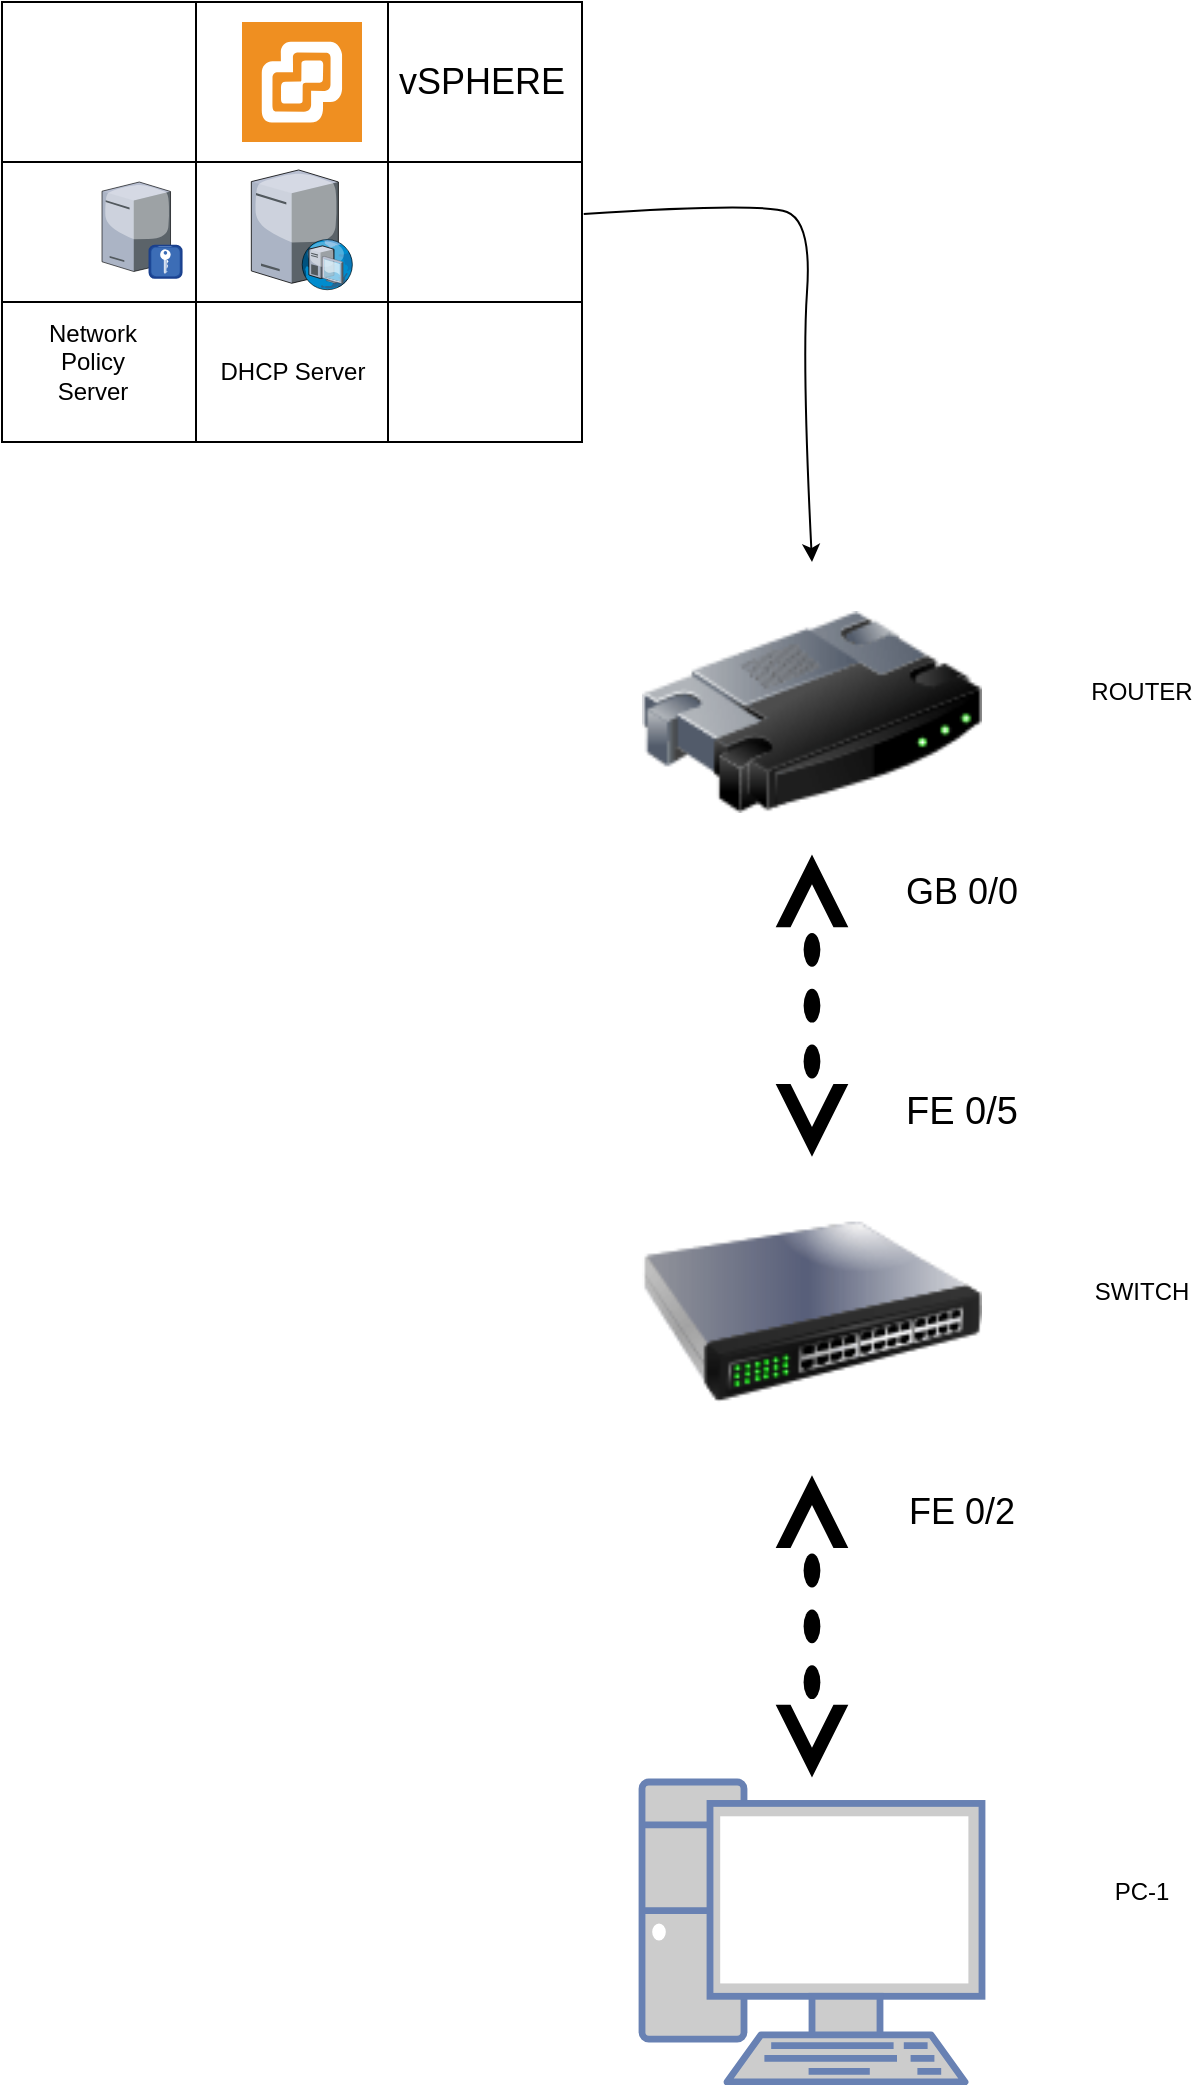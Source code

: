 <mxfile version="24.0.1" type="github">
  <diagram name="Page-1" id="Ac1VdFeOWFnkBSCcHMfR">
    <mxGraphModel dx="2118" dy="1248" grid="1" gridSize="10" guides="1" tooltips="1" connect="1" arrows="1" fold="1" page="1" pageScale="1" pageWidth="850" pageHeight="1100" math="0" shadow="0">
      <root>
        <mxCell id="0" />
        <mxCell id="1" parent="0" />
        <mxCell id="U_aHsILoJi3wV-RvtX2z-1" value="" style="image;html=1;image=img/lib/clip_art/networking/Router_128x128.png" vertex="1" parent="1">
          <mxGeometry x="360" y="290" width="170" height="150" as="geometry" />
        </mxCell>
        <mxCell id="U_aHsILoJi3wV-RvtX2z-2" value="" style="shape=mxgraph.signs.tech.ethernet;html=1;pointerEvents=1;fillColor=#000000;strokeColor=none;verticalLabelPosition=bottom;verticalAlign=top;align=center;rotation=90;" vertex="1" parent="1">
          <mxGeometry x="369.44" y="804" width="151.12" height="36.32" as="geometry" />
        </mxCell>
        <mxCell id="U_aHsILoJi3wV-RvtX2z-3" value="" style="image;html=1;image=img/lib/clip_art/networking/Switch_128x128.png" vertex="1" parent="1">
          <mxGeometry x="360" y="590" width="170" height="150" as="geometry" />
        </mxCell>
        <mxCell id="U_aHsILoJi3wV-RvtX2z-5" value="" style="fontColor=#0066CC;verticalAlign=top;verticalLabelPosition=bottom;labelPosition=center;align=center;html=1;outlineConnect=0;fillColor=#CCCCCC;strokeColor=#6881B3;gradientColor=none;gradientDirection=north;strokeWidth=2;shape=mxgraph.networks.pc;" vertex="1" parent="1">
          <mxGeometry x="360" y="900" width="170" height="150" as="geometry" />
        </mxCell>
        <mxCell id="U_aHsILoJi3wV-RvtX2z-7" value="" style="shape=mxgraph.signs.tech.ethernet;html=1;pointerEvents=1;fillColor=#000000;strokeColor=none;verticalLabelPosition=bottom;verticalAlign=top;align=center;rotation=90;" vertex="1" parent="1">
          <mxGeometry x="369.44" y="493.68" width="151.12" height="36.32" as="geometry" />
        </mxCell>
        <mxCell id="U_aHsILoJi3wV-RvtX2z-8" value="&lt;font style=&quot;font-size: 18px;&quot;&gt;FE 0/2&lt;br&gt;&lt;/font&gt;" style="text;html=1;align=center;verticalAlign=middle;whiteSpace=wrap;rounded=0;" vertex="1" parent="1">
          <mxGeometry x="490.0" y="750" width="60" height="30" as="geometry" />
        </mxCell>
        <mxCell id="U_aHsILoJi3wV-RvtX2z-9" value="&lt;font style=&quot;font-size: 18px;&quot;&gt;GB 0/0&lt;/font&gt;" style="text;html=1;align=center;verticalAlign=middle;whiteSpace=wrap;rounded=0;" vertex="1" parent="1">
          <mxGeometry x="470" y="420" width="100" height="70" as="geometry" />
        </mxCell>
        <mxCell id="U_aHsILoJi3wV-RvtX2z-10" value="&lt;font style=&quot;font-size: 19px;&quot;&gt;FE 0/5&lt;br&gt;&lt;/font&gt;" style="text;html=1;align=center;verticalAlign=middle;whiteSpace=wrap;rounded=0;" vertex="1" parent="1">
          <mxGeometry x="490" y="550" width="60" height="30" as="geometry" />
        </mxCell>
        <mxCell id="U_aHsILoJi3wV-RvtX2z-11" value="" style="verticalLabelPosition=bottom;sketch=0;aspect=fixed;html=1;verticalAlign=top;strokeColor=none;align=center;outlineConnect=0;shape=mxgraph.citrix.radius_server;" vertex="1" parent="1">
          <mxGeometry x="90" y="100" width="39.78" height="47.95" as="geometry" />
        </mxCell>
        <mxCell id="U_aHsILoJi3wV-RvtX2z-12" value="" style="shadow=0;dashed=0;html=1;strokeColor=none;fillColor=#EF8F21;labelPosition=center;verticalLabelPosition=bottom;verticalAlign=top;align=center;outlineConnect=0;shape=mxgraph.veeam.vsphere" vertex="1" parent="1">
          <mxGeometry x="160" y="20" width="60" height="60" as="geometry" />
        </mxCell>
        <mxCell id="U_aHsILoJi3wV-RvtX2z-13" value="" style="shape=table;startSize=0;container=1;collapsible=0;childLayout=tableLayout;fontSize=16;fillColor=none;" vertex="1" parent="1">
          <mxGeometry x="40" y="10" width="290" height="220" as="geometry" />
        </mxCell>
        <mxCell id="U_aHsILoJi3wV-RvtX2z-14" value="" style="shape=tableRow;horizontal=0;startSize=0;swimlaneHead=0;swimlaneBody=0;strokeColor=inherit;top=0;left=0;bottom=0;right=0;collapsible=0;dropTarget=0;fillColor=none;points=[[0,0.5],[1,0.5]];portConstraint=eastwest;fontSize=16;" vertex="1" parent="U_aHsILoJi3wV-RvtX2z-13">
          <mxGeometry width="290" height="80" as="geometry" />
        </mxCell>
        <mxCell id="U_aHsILoJi3wV-RvtX2z-15" value="" style="shape=partialRectangle;html=1;whiteSpace=wrap;connectable=0;strokeColor=inherit;overflow=hidden;fillColor=none;top=0;left=0;bottom=0;right=0;pointerEvents=1;fontSize=16;" vertex="1" parent="U_aHsILoJi3wV-RvtX2z-14">
          <mxGeometry width="97" height="80" as="geometry">
            <mxRectangle width="97" height="80" as="alternateBounds" />
          </mxGeometry>
        </mxCell>
        <mxCell id="U_aHsILoJi3wV-RvtX2z-16" value="" style="shape=partialRectangle;html=1;whiteSpace=wrap;connectable=0;strokeColor=inherit;overflow=hidden;fillColor=none;top=0;left=0;bottom=0;right=0;pointerEvents=1;fontSize=16;" vertex="1" parent="U_aHsILoJi3wV-RvtX2z-14">
          <mxGeometry x="97" width="96" height="80" as="geometry">
            <mxRectangle width="96" height="80" as="alternateBounds" />
          </mxGeometry>
        </mxCell>
        <mxCell id="U_aHsILoJi3wV-RvtX2z-17" value="" style="shape=partialRectangle;html=1;whiteSpace=wrap;connectable=0;strokeColor=inherit;overflow=hidden;fillColor=none;top=0;left=0;bottom=0;right=0;pointerEvents=1;fontSize=16;" vertex="1" parent="U_aHsILoJi3wV-RvtX2z-14">
          <mxGeometry x="193" width="97" height="80" as="geometry">
            <mxRectangle width="97" height="80" as="alternateBounds" />
          </mxGeometry>
        </mxCell>
        <mxCell id="U_aHsILoJi3wV-RvtX2z-18" value="" style="shape=tableRow;horizontal=0;startSize=0;swimlaneHead=0;swimlaneBody=0;strokeColor=inherit;top=0;left=0;bottom=0;right=0;collapsible=0;dropTarget=0;fillColor=none;points=[[0,0.5],[1,0.5]];portConstraint=eastwest;fontSize=16;" vertex="1" parent="U_aHsILoJi3wV-RvtX2z-13">
          <mxGeometry y="80" width="290" height="70" as="geometry" />
        </mxCell>
        <mxCell id="U_aHsILoJi3wV-RvtX2z-19" value="" style="shape=partialRectangle;html=1;whiteSpace=wrap;connectable=0;strokeColor=inherit;overflow=hidden;fillColor=none;top=0;left=0;bottom=0;right=0;pointerEvents=1;fontSize=16;" vertex="1" parent="U_aHsILoJi3wV-RvtX2z-18">
          <mxGeometry width="97" height="70" as="geometry">
            <mxRectangle width="97" height="70" as="alternateBounds" />
          </mxGeometry>
        </mxCell>
        <mxCell id="U_aHsILoJi3wV-RvtX2z-20" value="" style="shape=partialRectangle;html=1;whiteSpace=wrap;connectable=0;strokeColor=inherit;overflow=hidden;fillColor=none;top=0;left=0;bottom=0;right=0;pointerEvents=1;fontSize=16;" vertex="1" parent="U_aHsILoJi3wV-RvtX2z-18">
          <mxGeometry x="97" width="96" height="70" as="geometry">
            <mxRectangle width="96" height="70" as="alternateBounds" />
          </mxGeometry>
        </mxCell>
        <mxCell id="U_aHsILoJi3wV-RvtX2z-21" value="" style="shape=partialRectangle;html=1;whiteSpace=wrap;connectable=0;strokeColor=inherit;overflow=hidden;fillColor=none;top=0;left=0;bottom=0;right=0;pointerEvents=1;fontSize=16;" vertex="1" parent="U_aHsILoJi3wV-RvtX2z-18">
          <mxGeometry x="193" width="97" height="70" as="geometry">
            <mxRectangle width="97" height="70" as="alternateBounds" />
          </mxGeometry>
        </mxCell>
        <mxCell id="U_aHsILoJi3wV-RvtX2z-22" value="" style="shape=tableRow;horizontal=0;startSize=0;swimlaneHead=0;swimlaneBody=0;strokeColor=inherit;top=0;left=0;bottom=0;right=0;collapsible=0;dropTarget=0;fillColor=none;points=[[0,0.5],[1,0.5]];portConstraint=eastwest;fontSize=16;" vertex="1" parent="U_aHsILoJi3wV-RvtX2z-13">
          <mxGeometry y="150" width="290" height="70" as="geometry" />
        </mxCell>
        <mxCell id="U_aHsILoJi3wV-RvtX2z-23" value="" style="shape=partialRectangle;html=1;whiteSpace=wrap;connectable=0;strokeColor=inherit;overflow=hidden;fillColor=none;top=0;left=0;bottom=0;right=0;pointerEvents=1;fontSize=16;" vertex="1" parent="U_aHsILoJi3wV-RvtX2z-22">
          <mxGeometry width="97" height="70" as="geometry">
            <mxRectangle width="97" height="70" as="alternateBounds" />
          </mxGeometry>
        </mxCell>
        <mxCell id="U_aHsILoJi3wV-RvtX2z-24" value="" style="shape=partialRectangle;html=1;whiteSpace=wrap;connectable=0;strokeColor=inherit;overflow=hidden;fillColor=none;top=0;left=0;bottom=0;right=0;pointerEvents=1;fontSize=16;" vertex="1" parent="U_aHsILoJi3wV-RvtX2z-22">
          <mxGeometry x="97" width="96" height="70" as="geometry">
            <mxRectangle width="96" height="70" as="alternateBounds" />
          </mxGeometry>
        </mxCell>
        <mxCell id="U_aHsILoJi3wV-RvtX2z-25" value="" style="shape=partialRectangle;html=1;whiteSpace=wrap;connectable=0;strokeColor=inherit;overflow=hidden;fillColor=none;top=0;left=0;bottom=0;right=0;pointerEvents=1;fontSize=16;" vertex="1" parent="U_aHsILoJi3wV-RvtX2z-22">
          <mxGeometry x="193" width="97" height="70" as="geometry">
            <mxRectangle width="97" height="70" as="alternateBounds" />
          </mxGeometry>
        </mxCell>
        <mxCell id="U_aHsILoJi3wV-RvtX2z-26" value="" style="verticalLabelPosition=bottom;sketch=0;aspect=fixed;html=1;verticalAlign=top;strokeColor=none;align=center;outlineConnect=0;shape=mxgraph.citrix.dhcp_server;" vertex="1" parent="1">
          <mxGeometry x="164.67" y="93.97" width="50.67" height="60" as="geometry" />
        </mxCell>
        <mxCell id="U_aHsILoJi3wV-RvtX2z-27" value="" style="curved=1;endArrow=classic;html=1;rounded=0;entryX=0.5;entryY=0;entryDx=0;entryDy=0;exitX=1.003;exitY=0.371;exitDx=0;exitDy=0;exitPerimeter=0;" edge="1" parent="1" source="U_aHsILoJi3wV-RvtX2z-18" target="U_aHsILoJi3wV-RvtX2z-1">
          <mxGeometry width="50" height="50" relative="1" as="geometry">
            <mxPoint x="350" y="120" as="sourcePoint" />
            <mxPoint x="410" y="100" as="targetPoint" />
            <Array as="points">
              <mxPoint x="420" y="110" />
              <mxPoint x="445" y="120" />
              <mxPoint x="440" y="190" />
            </Array>
          </mxGeometry>
        </mxCell>
        <mxCell id="U_aHsILoJi3wV-RvtX2z-28" value="&lt;font style=&quot;font-size: 18px;&quot;&gt;vSPHERE&lt;/font&gt;" style="text;html=1;align=center;verticalAlign=middle;whiteSpace=wrap;rounded=0;" vertex="1" parent="1">
          <mxGeometry x="230" y="40" width="100" height="20" as="geometry" />
        </mxCell>
        <mxCell id="U_aHsILoJi3wV-RvtX2z-29" value="Network Policy Server" style="text;html=1;align=center;verticalAlign=middle;whiteSpace=wrap;rounded=0;" vertex="1" parent="1">
          <mxGeometry x="50" y="160" width="71" height="60" as="geometry" />
        </mxCell>
        <mxCell id="U_aHsILoJi3wV-RvtX2z-30" value="DHCP Server" style="text;html=1;align=center;verticalAlign=middle;whiteSpace=wrap;rounded=0;" vertex="1" parent="1">
          <mxGeometry x="143.5" y="190" width="83" height="10" as="geometry" />
        </mxCell>
        <mxCell id="U_aHsILoJi3wV-RvtX2z-31" value="ROUTER" style="text;html=1;align=center;verticalAlign=middle;whiteSpace=wrap;rounded=0;" vertex="1" parent="1">
          <mxGeometry x="580" y="340" width="60" height="30" as="geometry" />
        </mxCell>
        <mxCell id="U_aHsILoJi3wV-RvtX2z-32" value="SWITCH" style="text;html=1;align=center;verticalAlign=middle;whiteSpace=wrap;rounded=0;" vertex="1" parent="1">
          <mxGeometry x="580" y="640" width="60" height="30" as="geometry" />
        </mxCell>
        <mxCell id="U_aHsILoJi3wV-RvtX2z-33" value="&lt;div&gt;PC-1&lt;/div&gt;" style="text;html=1;align=center;verticalAlign=middle;whiteSpace=wrap;rounded=0;" vertex="1" parent="1">
          <mxGeometry x="580" y="940" width="60" height="30" as="geometry" />
        </mxCell>
      </root>
    </mxGraphModel>
  </diagram>
</mxfile>
